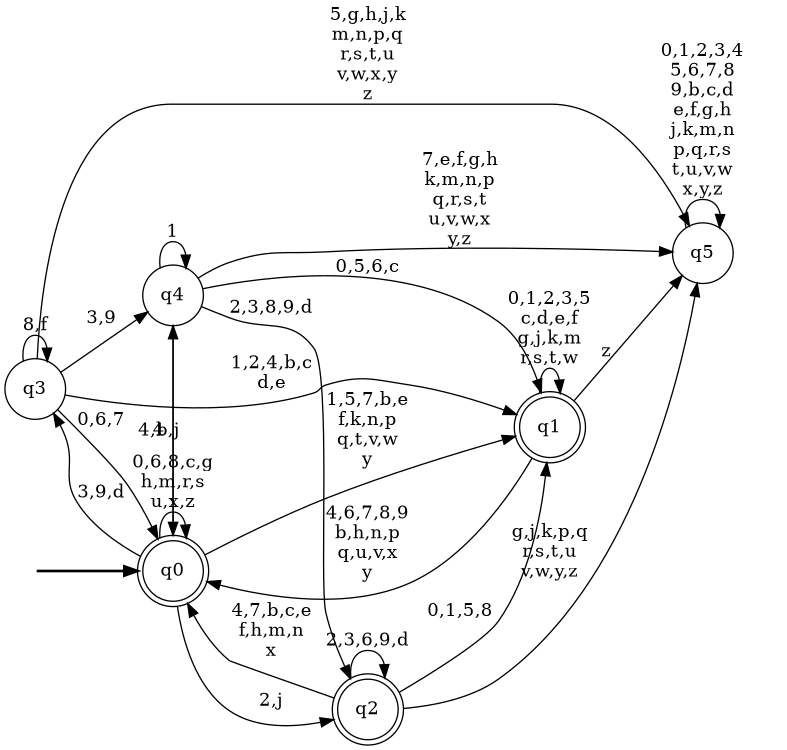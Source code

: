 digraph BlueStar {
__start0 [style = invis, shape = none, label = "", width = 0, height = 0];

rankdir=LR;
size="8,5";

s0 [style="rounded,filled", color="black", fillcolor="white" shape="doublecircle", label="q0"];
s1 [style="rounded,filled", color="black", fillcolor="white" shape="doublecircle", label="q1"];
s2 [style="rounded,filled", color="black", fillcolor="white" shape="doublecircle", label="q2"];
s3 [style="filled", color="black", fillcolor="white" shape="circle", label="q3"];
s4 [style="filled", color="black", fillcolor="white" shape="circle", label="q4"];
s5 [style="filled", color="black", fillcolor="white" shape="circle", label="q5"];
subgraph cluster_main { 
	graph [pad=".75", ranksep="0.15", nodesep="0.15"];
	 style=invis; 
	__start0 -> s0 [penwidth=2];
}
s0 -> s0 [label="0,6,8,c,g\nh,m,r,s\nu,x,z"];
s0 -> s1 [label="1,5,7,b,e\nf,k,n,p\nq,t,v,w\ny"];
s0 -> s2 [label="2,j"];
s0 -> s3 [label="3,9,d"];
s0 -> s4 [label="4"];
s1 -> s0 [label="4,6,7,8,9\nb,h,n,p\nq,u,v,x\ny"];
s1 -> s1 [label="0,1,2,3,5\nc,d,e,f\ng,j,k,m\nr,s,t,w"];
s1 -> s5 [label="z"];
s2 -> s0 [label="4,7,b,c,e\nf,h,m,n\nx"];
s2 -> s1 [label="0,1,5,8"];
s2 -> s2 [label="2,3,6,9,d"];
s2 -> s5 [label="g,j,k,p,q\nr,s,t,u\nv,w,y,z"];
s3 -> s0 [label="0,6,7"];
s3 -> s1 [label="1,2,4,b,c\nd,e"];
s3 -> s3 [label="8,f"];
s3 -> s4 [label="3,9"];
s3 -> s5 [label="5,g,h,j,k\nm,n,p,q\nr,s,t,u\nv,w,x,y\nz"];
s4 -> s0 [label="4,b,j"];
s4 -> s1 [label="0,5,6,c"];
s4 -> s2 [label="2,3,8,9,d"];
s4 -> s4 [label="1"];
s4 -> s5 [label="7,e,f,g,h\nk,m,n,p\nq,r,s,t\nu,v,w,x\ny,z"];
s5 -> s5 [label="0,1,2,3,4\n5,6,7,8\n9,b,c,d\ne,f,g,h\nj,k,m,n\np,q,r,s\nt,u,v,w\nx,y,z"];

}